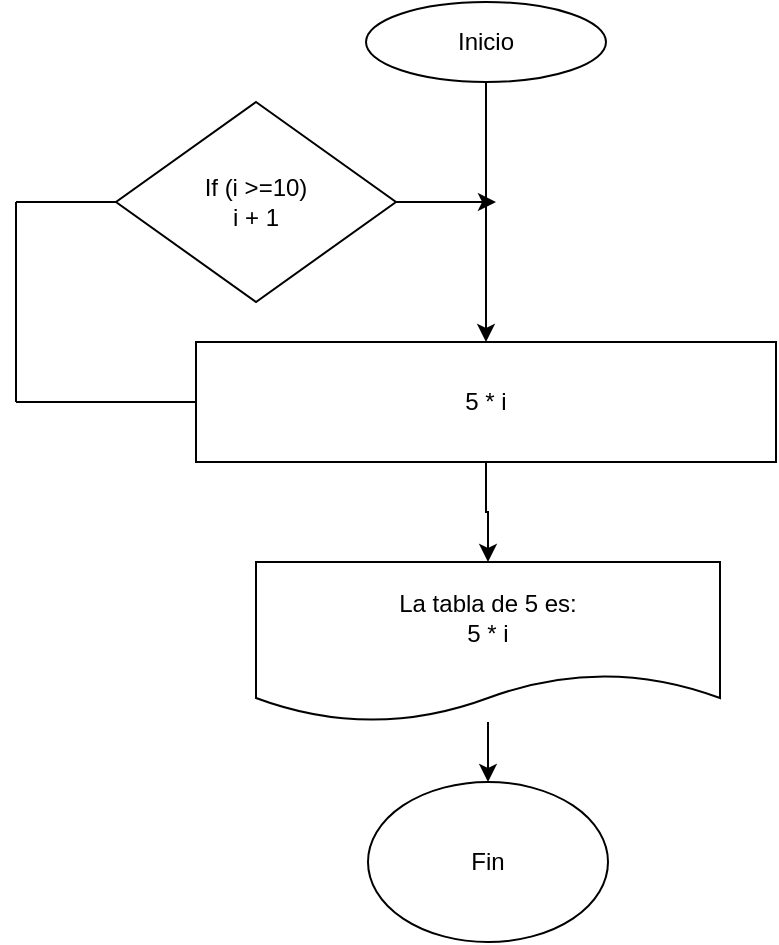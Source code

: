 <mxfile version="12.2.4" pages="1"><diagram id="_l3mqWngEY-Mb09Ww96E" name="Page-1"><mxGraphModel dx="1066" dy="611" grid="1" gridSize="10" guides="1" tooltips="1" connect="1" arrows="1" fold="1" page="1" pageScale="1" pageWidth="850" pageHeight="1100" math="0" shadow="0"><root><mxCell id="0"/><mxCell id="1" parent="0"/><mxCell id="4" value="" style="edgeStyle=orthogonalEdgeStyle;rounded=0;orthogonalLoop=1;jettySize=auto;html=1;" parent="1" source="2" target="5" edge="1"><mxGeometry relative="1" as="geometry"><mxPoint x="425" y="80" as="targetPoint"/></mxGeometry></mxCell><mxCell id="2" value="Inicio" style="ellipse;whiteSpace=wrap;html=1;" parent="1" vertex="1"><mxGeometry x="365" width="120" height="40" as="geometry"/></mxCell><mxCell id="18" value="" style="edgeStyle=orthogonalEdgeStyle;rounded=0;orthogonalLoop=1;jettySize=auto;html=1;" parent="1" source="5" target="16" edge="1"><mxGeometry relative="1" as="geometry"/></mxCell><mxCell id="5" value="5 * i" style="rounded=0;whiteSpace=wrap;html=1;" parent="1" vertex="1"><mxGeometry x="280" y="170" width="290" height="60" as="geometry"/></mxCell><mxCell id="9" value="" style="endArrow=none;html=1;entryX=0;entryY=0.5;entryDx=0;entryDy=0;" parent="1" target="5" edge="1"><mxGeometry width="50" height="50" relative="1" as="geometry"><mxPoint x="190" y="200" as="sourcePoint"/><mxPoint x="270" y="250" as="targetPoint"/></mxGeometry></mxCell><mxCell id="10" value="" style="endArrow=none;html=1;" parent="1" edge="1"><mxGeometry width="50" height="50" relative="1" as="geometry"><mxPoint x="190" y="100" as="sourcePoint"/><mxPoint x="190" y="200" as="targetPoint"/></mxGeometry></mxCell><mxCell id="14" value="" style="endArrow=classic;html=1;" parent="1" edge="1"><mxGeometry width="50" height="50" relative="1" as="geometry"><mxPoint x="190" y="100" as="sourcePoint"/><mxPoint x="430" y="100" as="targetPoint"/></mxGeometry></mxCell><mxCell id="15" value="If (i &amp;gt;=10)&lt;br&gt;i + 1" style="rhombus;whiteSpace=wrap;html=1;" parent="1" vertex="1"><mxGeometry x="240" y="50" width="140" height="100" as="geometry"/></mxCell><mxCell id="20" value="" style="edgeStyle=orthogonalEdgeStyle;rounded=0;orthogonalLoop=1;jettySize=auto;html=1;" parent="1" source="16" target="19" edge="1"><mxGeometry relative="1" as="geometry"/></mxCell><mxCell id="16" value="La tabla de 5 es:&lt;br&gt;5 * i" style="shape=document;whiteSpace=wrap;html=1;boundedLbl=1;" parent="1" vertex="1"><mxGeometry x="310" y="280" width="232" height="80" as="geometry"/></mxCell><mxCell id="19" value="Fin" style="ellipse;whiteSpace=wrap;html=1;" parent="1" vertex="1"><mxGeometry x="366" y="390" width="120" height="80" as="geometry"/></mxCell></root></mxGraphModel></diagram></mxfile>